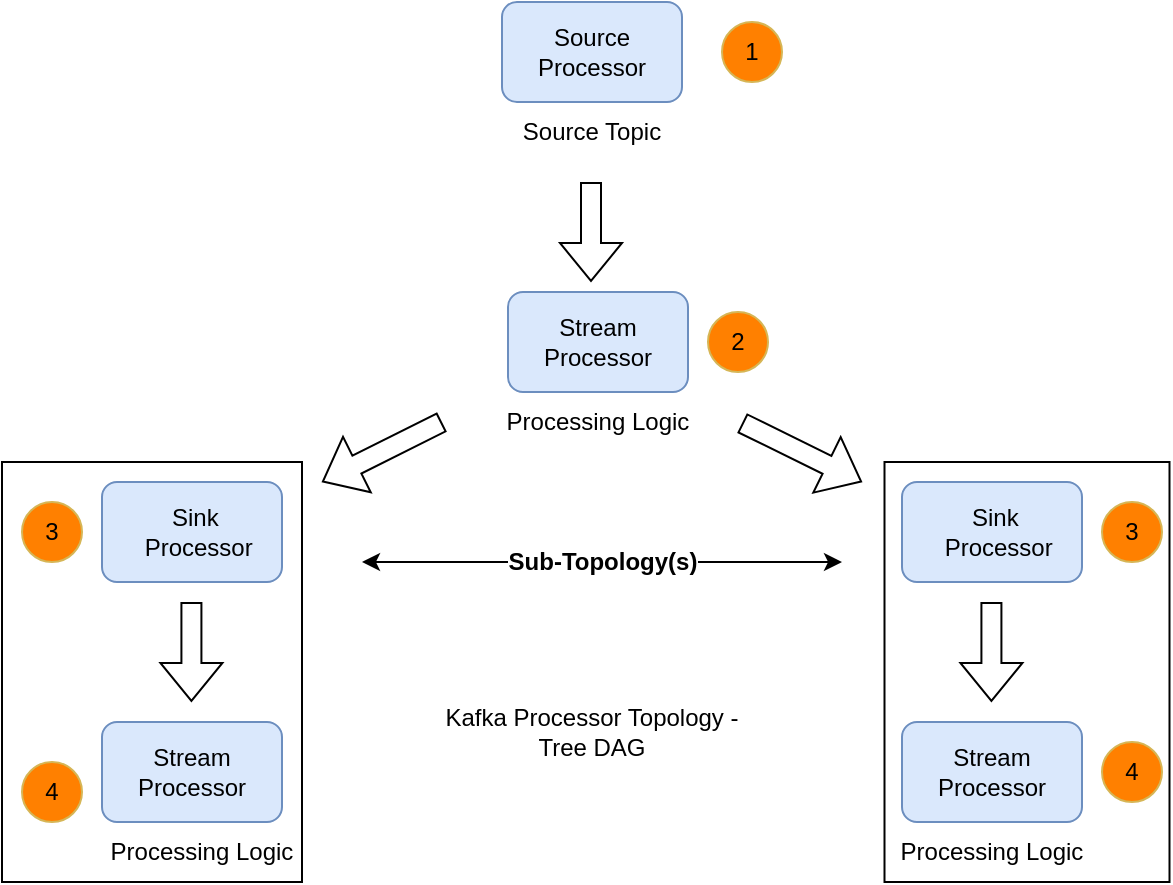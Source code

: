 <mxfile version="22.1.21" type="google" pages="2">
  <diagram name="Page-1" id="6tKYj15fQL-WdANzBw2b">
    <mxGraphModel grid="1" page="1" gridSize="10" guides="1" tooltips="1" connect="1" arrows="1" fold="1" pageScale="1" pageWidth="850" pageHeight="1100" math="0" shadow="0">
      <root>
        <mxCell id="0" />
        <mxCell id="1" parent="0" />
        <mxCell id="F1lQoI6iij9EIfafOThn-3" value="1" style="ellipse;whiteSpace=wrap;html=1;aspect=fixed;fillColor=#FF8000;strokeColor=#d6b656;" vertex="1" parent="1">
          <mxGeometry x="470" y="50" width="30" height="30" as="geometry" />
        </mxCell>
        <mxCell id="F1lQoI6iij9EIfafOThn-5" value="3" style="ellipse;whiteSpace=wrap;html=1;aspect=fixed;fillColor=#FF8000;strokeColor=#d6b656;" vertex="1" parent="1">
          <mxGeometry x="660" y="290" width="30" height="30" as="geometry" />
        </mxCell>
        <mxCell id="F1lQoI6iij9EIfafOThn-10" value="Kafka Processor Topology - Tree DAG" style="text;html=1;strokeColor=none;fillColor=none;align=center;verticalAlign=middle;whiteSpace=wrap;rounded=0;" vertex="1" parent="1">
          <mxGeometry x="330" y="390" width="150" height="30" as="geometry" />
        </mxCell>
        <mxCell id="F1lQoI6iij9EIfafOThn-11" value="Source Processor" style="rounded=1;whiteSpace=wrap;html=1;fillColor=#dae8fc;strokeColor=#6c8ebf;" vertex="1" parent="1">
          <mxGeometry x="360" y="40" width="90" height="50" as="geometry" />
        </mxCell>
        <mxCell id="F1lQoI6iij9EIfafOThn-13" value="&amp;nbsp;Sink&lt;br&gt;&amp;nbsp; Processor" style="rounded=1;whiteSpace=wrap;html=1;fillColor=#dae8fc;strokeColor=#6c8ebf;" vertex="1" parent="1">
          <mxGeometry x="560" y="280" width="90" height="50" as="geometry" />
        </mxCell>
        <mxCell id="F1lQoI6iij9EIfafOThn-14" value="Source Topic" style="text;html=1;strokeColor=none;fillColor=none;align=center;verticalAlign=middle;whiteSpace=wrap;rounded=0;" vertex="1" parent="1">
          <mxGeometry x="360" y="90" width="90" height="30" as="geometry" />
        </mxCell>
        <mxCell id="05hDE1xjEh5lDh9beN6P-1" value="" style="shape=flexArrow;endArrow=classic;html=1;rounded=0;" edge="1" parent="1">
          <mxGeometry width="50" height="50" relative="1" as="geometry">
            <mxPoint x="480" y="250.5" as="sourcePoint" />
            <mxPoint x="540" y="280" as="targetPoint" />
          </mxGeometry>
        </mxCell>
        <mxCell id="05hDE1xjEh5lDh9beN6P-2" value="" style="shape=flexArrow;endArrow=classic;html=1;rounded=0;" edge="1" parent="1">
          <mxGeometry width="50" height="50" relative="1" as="geometry">
            <mxPoint x="404.5" y="130" as="sourcePoint" />
            <mxPoint x="404.5" y="180" as="targetPoint" />
          </mxGeometry>
        </mxCell>
        <mxCell id="05hDE1xjEh5lDh9beN6P-4" value="&amp;nbsp;Sink&lt;br&gt;&amp;nbsp; Processor" style="rounded=1;whiteSpace=wrap;html=1;fillColor=#dae8fc;strokeColor=#6c8ebf;" vertex="1" parent="1">
          <mxGeometry x="160" y="280" width="90" height="50" as="geometry" />
        </mxCell>
        <mxCell id="05hDE1xjEh5lDh9beN6P-6" value="" style="group" connectable="0" vertex="1" parent="1">
          <mxGeometry x="358" y="185" width="135" height="80" as="geometry" />
        </mxCell>
        <mxCell id="F1lQoI6iij9EIfafOThn-12" value="Stream Processor" style="rounded=1;whiteSpace=wrap;html=1;fillColor=#dae8fc;strokeColor=#6c8ebf;" vertex="1" parent="05hDE1xjEh5lDh9beN6P-6">
          <mxGeometry x="5" width="90" height="50" as="geometry" />
        </mxCell>
        <mxCell id="F1lQoI6iij9EIfafOThn-15" value="Processing Logic" style="text;html=1;strokeColor=none;fillColor=none;align=center;verticalAlign=middle;whiteSpace=wrap;rounded=0;" vertex="1" parent="05hDE1xjEh5lDh9beN6P-6">
          <mxGeometry y="50" width="100" height="30" as="geometry" />
        </mxCell>
        <mxCell id="05hDE1xjEh5lDh9beN6P-5" value="2" style="ellipse;whiteSpace=wrap;html=1;aspect=fixed;fillColor=#FF8000;strokeColor=#d6b656;" vertex="1" parent="05hDE1xjEh5lDh9beN6P-6">
          <mxGeometry x="105" y="10" width="30" height="30" as="geometry" />
        </mxCell>
        <mxCell id="05hDE1xjEh5lDh9beN6P-8" value="" style="shape=flexArrow;endArrow=classic;html=1;rounded=0;" edge="1" parent="1">
          <mxGeometry width="50" height="50" relative="1" as="geometry">
            <mxPoint x="330" y="250" as="sourcePoint" />
            <mxPoint x="270" y="280" as="targetPoint" />
          </mxGeometry>
        </mxCell>
        <mxCell id="05hDE1xjEh5lDh9beN6P-13" value="" style="shape=flexArrow;endArrow=classic;html=1;rounded=0;" edge="1" parent="1">
          <mxGeometry width="50" height="50" relative="1" as="geometry">
            <mxPoint x="604.71" y="340" as="sourcePoint" />
            <mxPoint x="604.71" y="390" as="targetPoint" />
          </mxGeometry>
        </mxCell>
        <mxCell id="05hDE1xjEh5lDh9beN6P-14" value="" style="group" connectable="0" vertex="1" parent="1">
          <mxGeometry x="555" y="400" width="135" height="80" as="geometry" />
        </mxCell>
        <mxCell id="05hDE1xjEh5lDh9beN6P-10" value="Stream Processor" style="rounded=1;whiteSpace=wrap;html=1;fillColor=#dae8fc;strokeColor=#6c8ebf;" vertex="1" parent="05hDE1xjEh5lDh9beN6P-14">
          <mxGeometry x="5" width="90" height="50" as="geometry" />
        </mxCell>
        <mxCell id="05hDE1xjEh5lDh9beN6P-11" value="Processing Logic" style="text;html=1;strokeColor=none;fillColor=none;align=center;verticalAlign=middle;whiteSpace=wrap;rounded=0;" vertex="1" parent="05hDE1xjEh5lDh9beN6P-14">
          <mxGeometry y="50" width="100" height="30" as="geometry" />
        </mxCell>
        <mxCell id="05hDE1xjEh5lDh9beN6P-12" value="4" style="ellipse;whiteSpace=wrap;html=1;aspect=fixed;fillColor=#FF8000;strokeColor=#d6b656;" vertex="1" parent="05hDE1xjEh5lDh9beN6P-14">
          <mxGeometry x="105" y="10" width="30" height="30" as="geometry" />
        </mxCell>
        <mxCell id="05hDE1xjEh5lDh9beN6P-15" value="" style="shape=flexArrow;endArrow=classic;html=1;rounded=0;" edge="1" parent="1">
          <mxGeometry width="50" height="50" relative="1" as="geometry">
            <mxPoint x="204.71" y="340" as="sourcePoint" />
            <mxPoint x="204.71" y="390" as="targetPoint" />
          </mxGeometry>
        </mxCell>
        <mxCell id="05hDE1xjEh5lDh9beN6P-17" value="Stream Processor" style="rounded=1;whiteSpace=wrap;html=1;fillColor=#dae8fc;strokeColor=#6c8ebf;" vertex="1" parent="1">
          <mxGeometry x="160" y="400" width="90" height="50" as="geometry" />
        </mxCell>
        <mxCell id="05hDE1xjEh5lDh9beN6P-18" value="Processing Logic" style="text;html=1;strokeColor=none;fillColor=none;align=center;verticalAlign=middle;whiteSpace=wrap;rounded=0;" vertex="1" parent="1">
          <mxGeometry x="160" y="450" width="100" height="30" as="geometry" />
        </mxCell>
        <mxCell id="05hDE1xjEh5lDh9beN6P-19" value="4" style="ellipse;whiteSpace=wrap;html=1;aspect=fixed;fillColor=#FF8000;strokeColor=#d6b656;" vertex="1" parent="1">
          <mxGeometry x="120" y="420" width="30" height="30" as="geometry" />
        </mxCell>
        <mxCell id="05hDE1xjEh5lDh9beN6P-20" value="3" style="ellipse;whiteSpace=wrap;html=1;aspect=fixed;fillColor=#FF8000;strokeColor=#d6b656;" vertex="1" parent="1">
          <mxGeometry x="120" y="290" width="30" height="30" as="geometry" />
        </mxCell>
        <mxCell id="05hDE1xjEh5lDh9beN6P-23" value="" style="rounded=0;whiteSpace=wrap;html=1;fillColor=none;" vertex="1" parent="1">
          <mxGeometry x="110" y="270" width="150" height="210" as="geometry" />
        </mxCell>
        <mxCell id="05hDE1xjEh5lDh9beN6P-24" value="" style="rounded=0;whiteSpace=wrap;html=1;fillColor=none;" vertex="1" parent="1">
          <mxGeometry x="551.25" y="270" width="142.5" height="210" as="geometry" />
        </mxCell>
        <mxCell id="05hDE1xjEh5lDh9beN6P-26" value="&lt;b&gt;&lt;font style=&quot;font-size: 12px;&quot;&gt;Sub-Topology(s)&lt;/font&gt;&lt;/b&gt;" style="endArrow=classic;startArrow=classic;html=1;rounded=0;" edge="1" parent="1">
          <mxGeometry width="50" height="50" relative="1" as="geometry">
            <mxPoint x="290" y="320" as="sourcePoint" />
            <mxPoint x="530" y="320" as="targetPoint" />
            <mxPoint as="offset" />
          </mxGeometry>
        </mxCell>
      </root>
    </mxGraphModel>
  </diagram>
  <diagram id="TjX8Dufsh6M4SfO8pbeA" name="Page-2">
    <mxGraphModel grid="1" page="1" gridSize="10" guides="1" tooltips="1" connect="1" arrows="1" fold="1" pageScale="1" pageWidth="850" pageHeight="1100" math="0" shadow="0">
      <root>
        <mxCell id="0" />
        <mxCell id="1" parent="0" />
        <mxCell id="jQN7IbMDCtW8k7KpFkmb-8" style="edgeStyle=orthogonalEdgeStyle;rounded=0;orthogonalLoop=1;jettySize=auto;html=1;entryX=0;entryY=0.5;entryDx=0;entryDy=0;" edge="1" parent="1" source="jQN7IbMDCtW8k7KpFkmb-4" target="52nfHYfoAG056sIJ6zT6-2">
          <mxGeometry relative="1" as="geometry" />
        </mxCell>
        <mxCell id="jQN7IbMDCtW8k7KpFkmb-4" value="" style="whiteSpace=wrap;html=1;aspect=fixed;" vertex="1" parent="1">
          <mxGeometry x="20" y="210" width="80" height="80" as="geometry" />
        </mxCell>
        <mxCell id="jQN7IbMDCtW8k7KpFkmb-5" value="Spring Boot, SpringWeb, Security, Spring DataJPA Postgres,&lt;br&gt;spring Kafka" style="whiteSpace=wrap;html=1;aspect=fixed;" vertex="1" parent="1">
          <mxGeometry x="500" y="50" width="150" height="150" as="geometry" />
        </mxCell>
        <mxCell id="jQN7IbMDCtW8k7KpFkmb-7" value="Crowdstrike, palo alto fw&lt;br&gt;VMX Router" style="text;html=1;strokeColor=none;fillColor=none;align=center;verticalAlign=middle;whiteSpace=wrap;rounded=0;" vertex="1" parent="1">
          <mxGeometry x="30" y="230" width="60" height="30" as="geometry" />
        </mxCell>
        <mxCell id="jQN7IbMDCtW8k7KpFkmb-9" value="postgres" style="shape=cylinder3;whiteSpace=wrap;html=1;boundedLbl=1;backgroundOutline=1;size=15;" vertex="1" parent="1">
          <mxGeometry x="545" y="380" width="60" height="80" as="geometry" />
        </mxCell>
        <mxCell id="jQN7IbMDCtW8k7KpFkmb-12" value="&lt;div style=&quot;text-align: left;&quot;&gt;&lt;u style=&quot;background-color: initial;&quot;&gt;Interested&amp;nbsp; topic criteria&lt;/u&gt;&lt;/div&gt;&lt;div style=&quot;text-align: left;&quot;&gt;&lt;span style=&quot;font-size: 12px;&quot;&gt;1) Customer FNN&lt;/span&gt;&lt;/div&gt;&lt;div style=&quot;text-align: left;&quot;&gt;&lt;span style=&quot;font-size: 12px;&quot;&gt;2) Crowstrike vulerabilites&lt;/span&gt;&lt;/div&gt;&lt;div style=&quot;text-align: left;&quot;&gt;&lt;span style=&quot;font-size: 12px;&quot;&gt;3) Blocked Sites accessed&lt;/span&gt;&lt;/div&gt;&lt;div style=&quot;text-align: left;&quot;&gt;&lt;span style=&quot;font-size: 12px;&quot;&gt;4) Customer SRC IP&lt;/span&gt;&lt;/div&gt;&lt;div style=&quot;text-align: left;&quot;&gt;5) Customer email address&lt;/div&gt;&lt;div style=&quot;text-align: left;&quot;&gt;&lt;br&gt;&lt;/div&gt;&lt;div style=&quot;text-align: left;&quot;&gt;&lt;br&gt;&lt;/div&gt;&lt;div style=&quot;text-align: left;&quot;&gt;&lt;br&gt;&lt;/div&gt;&lt;div style=&quot;text-align: left;&quot;&gt;Entity Record&lt;/div&gt;&lt;div style=&quot;text-align: left;&quot;&gt;&lt;br&gt;&lt;/div&gt;" style="whiteSpace=wrap;html=1;aspect=fixed;" vertex="1" parent="1">
          <mxGeometry x="620" y="400" width="160" height="160" as="geometry" />
        </mxCell>
        <mxCell id="jQN7IbMDCtW8k7KpFkmb-14" value="Notification Service(SMTP)" style="rounded=0;whiteSpace=wrap;html=1;" vertex="1" parent="1">
          <mxGeometry x="500" y="50" width="150" height="40" as="geometry" />
        </mxCell>
        <mxCell id="52nfHYfoAG056sIJ6zT6-2" value="Kafka" style="rounded=0;whiteSpace=wrap;html=1;" vertex="1" parent="1">
          <mxGeometry x="220" y="230" width="120" height="40" as="geometry" />
        </mxCell>
        <mxCell id="52nfHYfoAG056sIJ6zT6-3" value="" style="endArrow=classic;html=1;rounded=0;exitX=0;exitY=0.5;exitDx=0;exitDy=0;entryX=1;entryY=0.5;entryDx=0;entryDy=0;" edge="1" parent="1" source="jQN7IbMDCtW8k7KpFkmb-5" target="52nfHYfoAG056sIJ6zT6-2">
          <mxGeometry width="50" height="50" relative="1" as="geometry">
            <mxPoint x="450" y="130" as="sourcePoint" />
            <mxPoint x="400" y="180" as="targetPoint" />
          </mxGeometry>
        </mxCell>
        <mxCell id="52nfHYfoAG056sIJ6zT6-4" value="" style="endArrow=classic;html=1;rounded=0;entryX=1;entryY=0.5;entryDx=0;entryDy=0;exitX=0;exitY=0.5;exitDx=0;exitDy=0;" edge="1" parent="1" target="52nfHYfoAG056sIJ6zT6-2">
          <mxGeometry width="50" height="50" relative="1" as="geometry">
            <mxPoint x="500" y="280" as="sourcePoint" />
            <mxPoint x="350" y="260" as="targetPoint" />
          </mxGeometry>
        </mxCell>
        <mxCell id="52nfHYfoAG056sIJ6zT6-10" style="edgeStyle=orthogonalEdgeStyle;rounded=0;orthogonalLoop=1;jettySize=auto;html=1;exitX=0.5;exitY=1;exitDx=0;exitDy=0;" edge="1" parent="1" source="52nfHYfoAG056sIJ6zT6-6" target="jQN7IbMDCtW8k7KpFkmb-9">
          <mxGeometry relative="1" as="geometry" />
        </mxCell>
        <mxCell id="52nfHYfoAG056sIJ6zT6-6" value="Spring Boot, SpringWeb, Security, Spring DataJPA Postgres,&lt;br&gt;spring Kafka" style="whiteSpace=wrap;html=1;aspect=fixed;" vertex="1" parent="1">
          <mxGeometry x="500" y="210" width="150" height="150" as="geometry" />
        </mxCell>
        <mxCell id="52nfHYfoAG056sIJ6zT6-7" value="Notification Service(SMTP)" style="rounded=0;whiteSpace=wrap;html=1;" vertex="1" parent="1">
          <mxGeometry x="500" y="210" width="150" height="40" as="geometry" />
        </mxCell>
        <mxCell id="52nfHYfoAG056sIJ6zT6-8" value="&lt;div style=&quot;text-align: left;&quot;&gt;&lt;u style=&quot;background-color: initial;&quot;&gt;Consumed topics&lt;/u&gt;&lt;/div&gt;&lt;div style=&quot;text-align: left;&quot;&gt;&lt;br&gt;&lt;/div&gt;" style="whiteSpace=wrap;html=1;aspect=fixed;" vertex="1" parent="1">
          <mxGeometry x="540" y="480" width="70" height="70" as="geometry" />
        </mxCell>
        <mxCell id="52nfHYfoAG056sIJ6zT6-16" value="" style="group" connectable="0" vertex="1" parent="1">
          <mxGeometry x="650" y="50" width="50" height="150" as="geometry" />
        </mxCell>
        <mxCell id="52nfHYfoAG056sIJ6zT6-11" value="Tomcat1&lt;br&gt;" style="rounded=0;whiteSpace=wrap;html=1;fillColor=none;horizontal=1;verticalAlign=top;" vertex="1" parent="52nfHYfoAG056sIJ6zT6-16">
          <mxGeometry width="50" height="150" as="geometry" />
        </mxCell>
        <mxCell id="52nfHYfoAG056sIJ6zT6-15" value="AngularApp" style="rounded=1;whiteSpace=wrap;html=1;direction=south;horizontal=0;" vertex="1" parent="52nfHYfoAG056sIJ6zT6-16">
          <mxGeometry x="10" y="30" width="30" height="90" as="geometry" />
        </mxCell>
        <mxCell id="52nfHYfoAG056sIJ6zT6-17" value="" style="group" connectable="0" vertex="1" parent="1">
          <mxGeometry x="650" y="210" width="50" height="150" as="geometry" />
        </mxCell>
        <mxCell id="52nfHYfoAG056sIJ6zT6-18" value="TomcatN" style="rounded=0;whiteSpace=wrap;html=1;fillColor=none;horizontal=1;verticalAlign=top;" vertex="1" parent="52nfHYfoAG056sIJ6zT6-17">
          <mxGeometry width="50" height="150" as="geometry" />
        </mxCell>
        <mxCell id="52nfHYfoAG056sIJ6zT6-19" value="AngularApp" style="rounded=1;whiteSpace=wrap;html=1;direction=south;horizontal=0;" vertex="1" parent="52nfHYfoAG056sIJ6zT6-17">
          <mxGeometry x="10" y="30" width="30" height="90" as="geometry" />
        </mxCell>
        <mxCell id="52nfHYfoAG056sIJ6zT6-20" value="Load Balancer" style="rounded=0;whiteSpace=wrap;html=1;horizontal=0;" vertex="1" parent="1">
          <mxGeometry x="710" width="10" height="360" as="geometry" />
        </mxCell>
        <mxCell id="52nfHYfoAG056sIJ6zT6-22" value="Server Platform&lt;br&gt;Core Platform and Services" style="rounded=0;whiteSpace=wrap;html=1;fillColor=none;verticalAlign=top;" vertex="1" parent="1">
          <mxGeometry x="500" width="200" height="200" as="geometry" />
        </mxCell>
        <mxCell id="52nfHYfoAG056sIJ6zT6-23" value="Resource Executive(BE) Drivers" style="whiteSpace=wrap;html=1;aspect=fixed;" vertex="1" parent="1">
          <mxGeometry x="290" width="80" height="80" as="geometry" />
        </mxCell>
      </root>
    </mxGraphModel>
  </diagram>
</mxfile>
